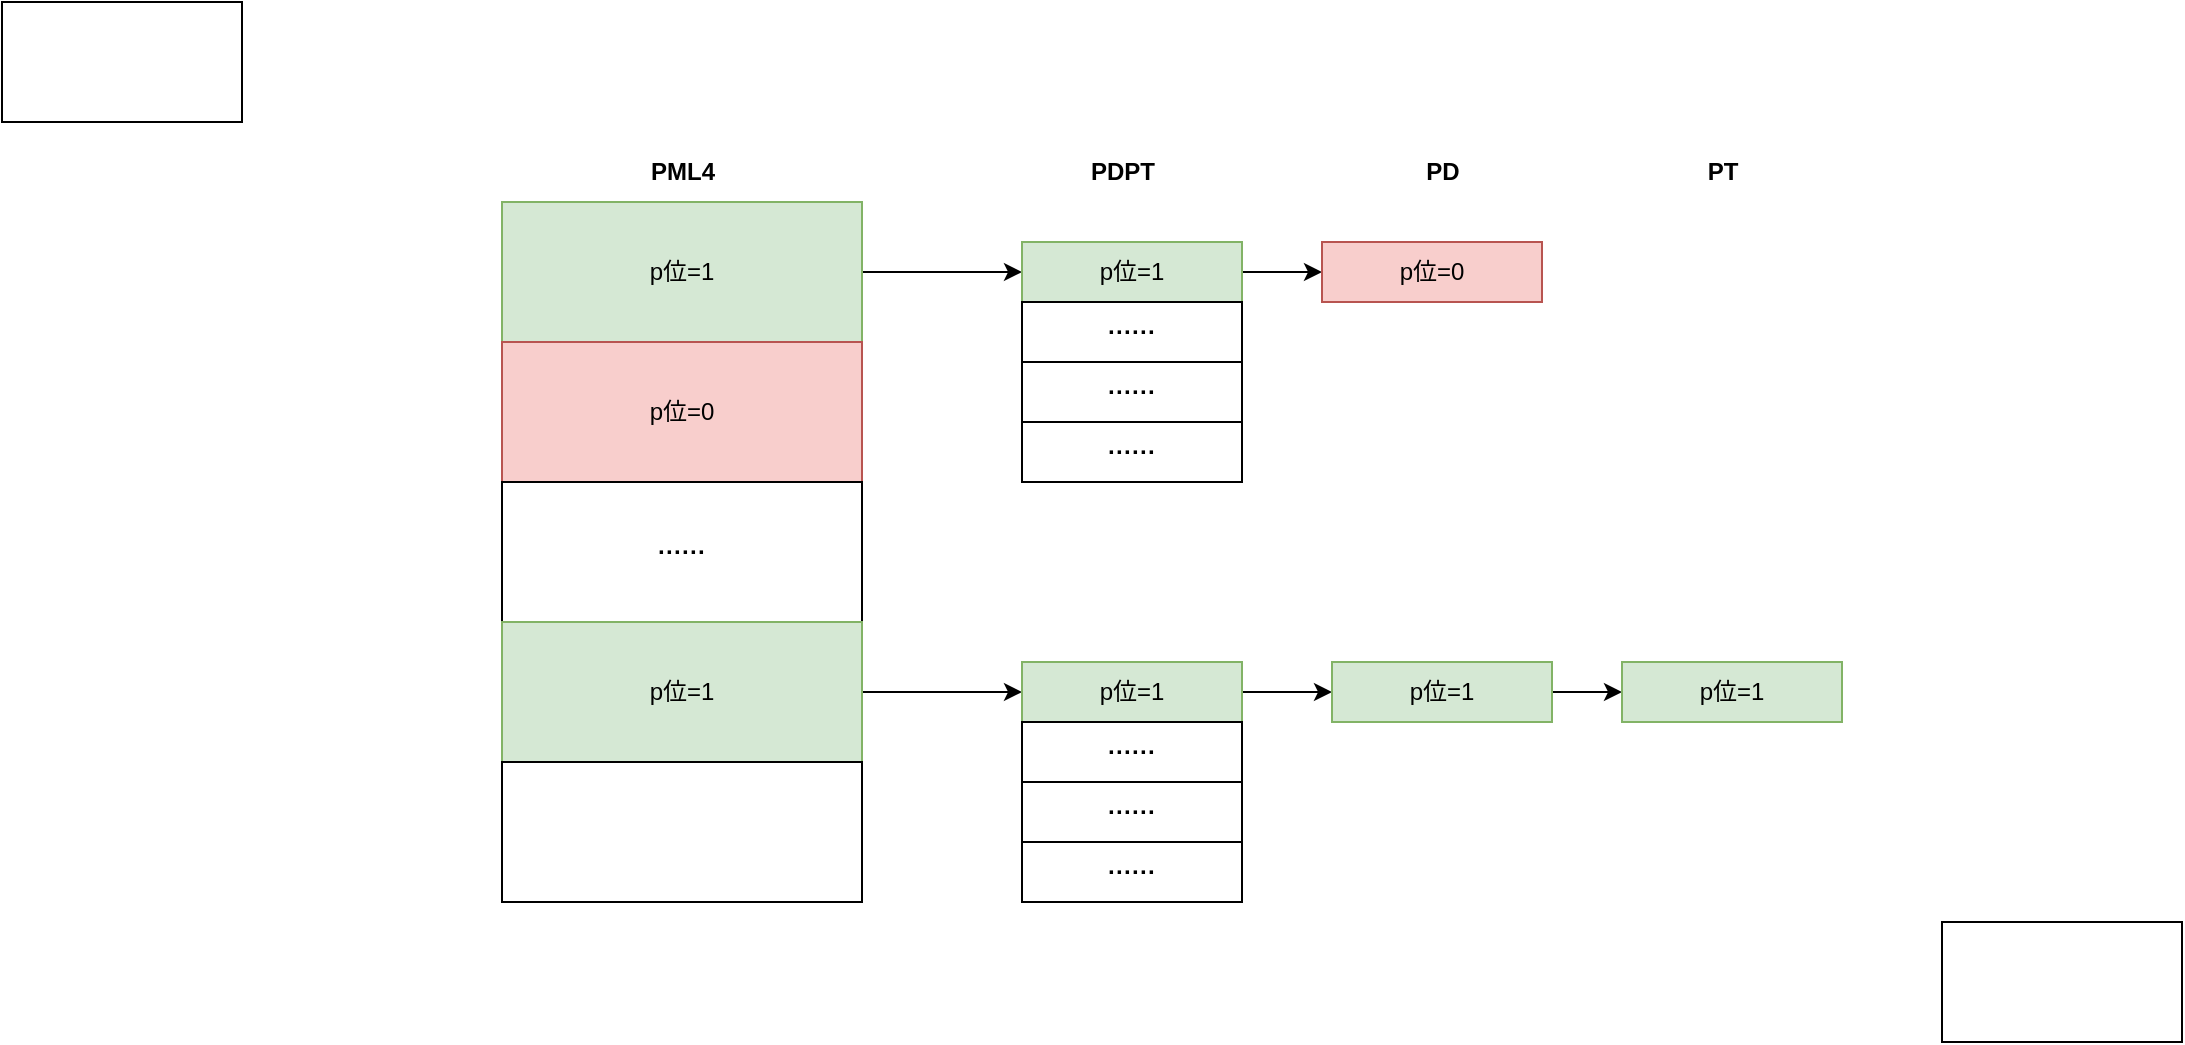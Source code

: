 <mxfile version="28.0.6">
  <diagram name="第 1 页" id="PmuOKAK1HILEM-VbkVza">
    <mxGraphModel dx="2186" dy="771" grid="1" gridSize="10" guides="1" tooltips="1" connect="1" arrows="1" fold="1" page="1" pageScale="1" pageWidth="827" pageHeight="1169" math="0" shadow="0">
      <root>
        <mxCell id="0" />
        <mxCell id="1" parent="0" />
        <mxCell id="aocwP_mhRnBrBmZ1WX3a-17" value="" style="edgeStyle=orthogonalEdgeStyle;rounded=0;orthogonalLoop=1;jettySize=auto;html=1;" edge="1" parent="1" source="aocwP_mhRnBrBmZ1WX3a-1">
          <mxGeometry relative="1" as="geometry">
            <mxPoint x="490.0" y="385" as="targetPoint" />
          </mxGeometry>
        </mxCell>
        <mxCell id="aocwP_mhRnBrBmZ1WX3a-1" value="p位=1" style="rounded=0;whiteSpace=wrap;html=1;fillColor=#d5e8d4;strokeColor=#82b366;" vertex="1" parent="1">
          <mxGeometry x="230" y="350" width="180" height="70" as="geometry" />
        </mxCell>
        <mxCell id="aocwP_mhRnBrBmZ1WX3a-7" value="p位=0" style="rounded=0;whiteSpace=wrap;html=1;fillColor=#f8cecc;strokeColor=#b85450;" vertex="1" parent="1">
          <mxGeometry x="230" y="420" width="180" height="70" as="geometry" />
        </mxCell>
        <mxCell id="aocwP_mhRnBrBmZ1WX3a-8" value="&lt;b&gt;······&lt;/b&gt;" style="rounded=0;whiteSpace=wrap;html=1;" vertex="1" parent="1">
          <mxGeometry x="230" y="490" width="180" height="70" as="geometry" />
        </mxCell>
        <mxCell id="aocwP_mhRnBrBmZ1WX3a-13" value="" style="edgeStyle=orthogonalEdgeStyle;rounded=0;orthogonalLoop=1;jettySize=auto;html=1;" edge="1" parent="1" source="aocwP_mhRnBrBmZ1WX3a-9">
          <mxGeometry relative="1" as="geometry">
            <mxPoint x="490.0" y="595" as="targetPoint" />
          </mxGeometry>
        </mxCell>
        <mxCell id="aocwP_mhRnBrBmZ1WX3a-9" value="p位=1" style="rounded=0;whiteSpace=wrap;html=1;fillColor=#d5e8d4;strokeColor=#82b366;" vertex="1" parent="1">
          <mxGeometry x="230" y="560" width="180" height="70" as="geometry" />
        </mxCell>
        <mxCell id="aocwP_mhRnBrBmZ1WX3a-10" value="" style="rounded=0;whiteSpace=wrap;html=1;" vertex="1" parent="1">
          <mxGeometry x="230" y="630" width="180" height="70" as="geometry" />
        </mxCell>
        <mxCell id="aocwP_mhRnBrBmZ1WX3a-11" value="&lt;b&gt;PML4&lt;/b&gt;" style="text;html=1;align=center;verticalAlign=middle;resizable=0;points=[];autosize=1;strokeColor=none;fillColor=none;" vertex="1" parent="1">
          <mxGeometry x="290" y="320" width="60" height="30" as="geometry" />
        </mxCell>
        <mxCell id="aocwP_mhRnBrBmZ1WX3a-18" value="&lt;b&gt;PDPT&lt;/b&gt;" style="text;html=1;align=center;verticalAlign=middle;resizable=0;points=[];autosize=1;strokeColor=none;fillColor=none;" vertex="1" parent="1">
          <mxGeometry x="510" y="320" width="60" height="30" as="geometry" />
        </mxCell>
        <mxCell id="aocwP_mhRnBrBmZ1WX3a-28" value="" style="edgeStyle=orthogonalEdgeStyle;rounded=0;orthogonalLoop=1;jettySize=auto;html=1;" edge="1" parent="1" source="aocwP_mhRnBrBmZ1WX3a-19" target="aocwP_mhRnBrBmZ1WX3a-27">
          <mxGeometry relative="1" as="geometry" />
        </mxCell>
        <mxCell id="aocwP_mhRnBrBmZ1WX3a-19" value="p位=1" style="rounded=0;whiteSpace=wrap;html=1;fillColor=#d5e8d4;strokeColor=#82b366;" vertex="1" parent="1">
          <mxGeometry x="490" y="370" width="110" height="30" as="geometry" />
        </mxCell>
        <mxCell id="aocwP_mhRnBrBmZ1WX3a-20" value="&lt;b&gt;······&lt;/b&gt;" style="rounded=0;whiteSpace=wrap;html=1;" vertex="1" parent="1">
          <mxGeometry x="490" y="400" width="110" height="30" as="geometry" />
        </mxCell>
        <mxCell id="aocwP_mhRnBrBmZ1WX3a-21" value="&lt;b&gt;······&lt;/b&gt;" style="rounded=0;whiteSpace=wrap;html=1;" vertex="1" parent="1">
          <mxGeometry x="490" y="430" width="110" height="30" as="geometry" />
        </mxCell>
        <mxCell id="aocwP_mhRnBrBmZ1WX3a-22" value="&lt;b&gt;PD&lt;/b&gt;" style="text;html=1;align=center;verticalAlign=middle;resizable=0;points=[];autosize=1;strokeColor=none;fillColor=none;" vertex="1" parent="1">
          <mxGeometry x="680" y="320" width="40" height="30" as="geometry" />
        </mxCell>
        <mxCell id="aocwP_mhRnBrBmZ1WX3a-23" value="&lt;b&gt;PT&lt;/b&gt;" style="text;html=1;align=center;verticalAlign=middle;resizable=0;points=[];autosize=1;strokeColor=none;fillColor=none;" vertex="1" parent="1">
          <mxGeometry x="820" y="320" width="40" height="30" as="geometry" />
        </mxCell>
        <mxCell id="aocwP_mhRnBrBmZ1WX3a-24" value="&lt;b&gt;······&lt;/b&gt;" style="rounded=0;whiteSpace=wrap;html=1;" vertex="1" parent="1">
          <mxGeometry x="490" y="460" width="110" height="30" as="geometry" />
        </mxCell>
        <mxCell id="aocwP_mhRnBrBmZ1WX3a-27" value="p位=0" style="rounded=0;whiteSpace=wrap;html=1;fillColor=#f8cecc;strokeColor=#b85450;" vertex="1" parent="1">
          <mxGeometry x="640" y="370" width="110" height="30" as="geometry" />
        </mxCell>
        <mxCell id="aocwP_mhRnBrBmZ1WX3a-29" value="" style="rounded=0;whiteSpace=wrap;html=1;" vertex="1" parent="1">
          <mxGeometry x="-20" y="250" width="120" height="60" as="geometry" />
        </mxCell>
        <mxCell id="aocwP_mhRnBrBmZ1WX3a-36" value="" style="edgeStyle=orthogonalEdgeStyle;rounded=0;orthogonalLoop=1;jettySize=auto;html=1;" edge="1" parent="1" source="aocwP_mhRnBrBmZ1WX3a-30" target="aocwP_mhRnBrBmZ1WX3a-35">
          <mxGeometry relative="1" as="geometry" />
        </mxCell>
        <mxCell id="aocwP_mhRnBrBmZ1WX3a-30" value="p位=1" style="rounded=0;whiteSpace=wrap;html=1;fillColor=#d5e8d4;strokeColor=#82b366;" vertex="1" parent="1">
          <mxGeometry x="490" y="580" width="110" height="30" as="geometry" />
        </mxCell>
        <mxCell id="aocwP_mhRnBrBmZ1WX3a-31" value="&lt;b&gt;······&lt;/b&gt;" style="rounded=0;whiteSpace=wrap;html=1;" vertex="1" parent="1">
          <mxGeometry x="490" y="610" width="110" height="30" as="geometry" />
        </mxCell>
        <mxCell id="aocwP_mhRnBrBmZ1WX3a-32" value="&lt;b&gt;······&lt;/b&gt;" style="rounded=0;whiteSpace=wrap;html=1;" vertex="1" parent="1">
          <mxGeometry x="490" y="640" width="110" height="30" as="geometry" />
        </mxCell>
        <mxCell id="aocwP_mhRnBrBmZ1WX3a-33" value="&lt;b&gt;······&lt;/b&gt;" style="rounded=0;whiteSpace=wrap;html=1;" vertex="1" parent="1">
          <mxGeometry x="490" y="670" width="110" height="30" as="geometry" />
        </mxCell>
        <mxCell id="aocwP_mhRnBrBmZ1WX3a-38" value="" style="edgeStyle=orthogonalEdgeStyle;rounded=0;orthogonalLoop=1;jettySize=auto;html=1;" edge="1" parent="1" source="aocwP_mhRnBrBmZ1WX3a-35" target="aocwP_mhRnBrBmZ1WX3a-37">
          <mxGeometry relative="1" as="geometry" />
        </mxCell>
        <mxCell id="aocwP_mhRnBrBmZ1WX3a-35" value="p位=1" style="rounded=0;whiteSpace=wrap;html=1;fillColor=#d5e8d4;strokeColor=#82b366;" vertex="1" parent="1">
          <mxGeometry x="645" y="580" width="110" height="30" as="geometry" />
        </mxCell>
        <mxCell id="aocwP_mhRnBrBmZ1WX3a-37" value="p位=1" style="rounded=0;whiteSpace=wrap;html=1;fillColor=#d5e8d4;strokeColor=#82b366;" vertex="1" parent="1">
          <mxGeometry x="790" y="580" width="110" height="30" as="geometry" />
        </mxCell>
        <mxCell id="aocwP_mhRnBrBmZ1WX3a-39" value="" style="rounded=0;whiteSpace=wrap;html=1;" vertex="1" parent="1">
          <mxGeometry x="950" y="710" width="120" height="60" as="geometry" />
        </mxCell>
      </root>
    </mxGraphModel>
  </diagram>
</mxfile>
